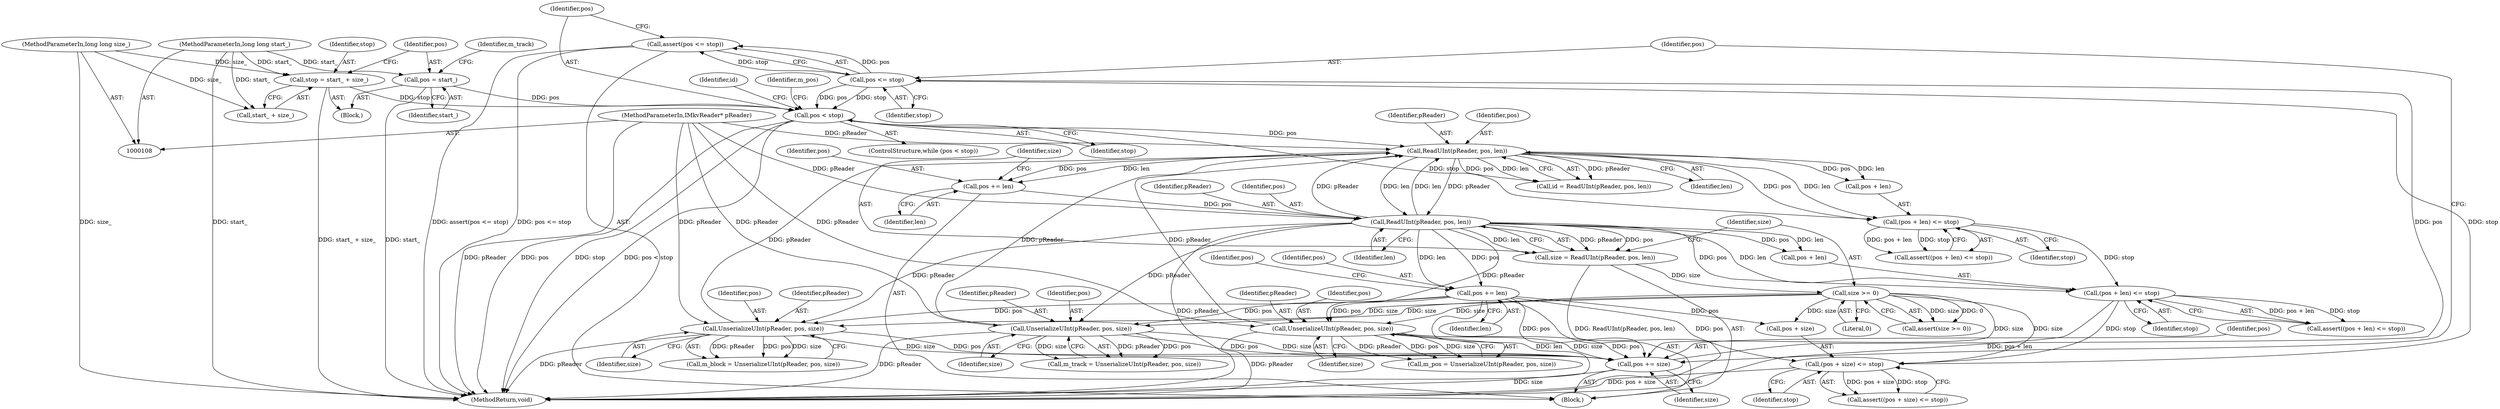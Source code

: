 digraph "1_Android_04839626ed859623901ebd3a5fd483982186b59d_176@API" {
"1000221" [label="(Call,assert(pos <= stop))"];
"1000222" [label="(Call,pos <= stop)"];
"1000218" [label="(Call,pos += size)"];
"1000214" [label="(Call,UnserializeUInt(pReader, pos, size))"];
"1000163" [label="(Call,ReadUInt(pReader, pos, len))"];
"1000143" [label="(Call,ReadUInt(pReader, pos, len))"];
"1000192" [label="(Call,UnserializeUInt(pReader, pos, size))"];
"1000109" [label="(MethodParameterIn,IMkvReader* pReader)"];
"1000177" [label="(Call,pos += len)"];
"1000168" [label="(Call,size >= 0)"];
"1000161" [label="(Call,size = ReadUInt(pReader, pos, len))"];
"1000203" [label="(Call,UnserializeUInt(pReader, pos, size))"];
"1000135" [label="(Call,pos < stop)"];
"1000120" [label="(Call,pos = start_)"];
"1000110" [label="(MethodParameterIn,long long start_)"];
"1000114" [label="(Call,stop = start_ + size_)"];
"1000111" [label="(MethodParameterIn,long long size_)"];
"1000157" [label="(Call,pos += len)"];
"1000181" [label="(Call,(pos + size) <= stop)"];
"1000172" [label="(Call,(pos + len) <= stop)"];
"1000152" [label="(Call,(pos + len) <= stop)"];
"1000204" [label="(Identifier,pReader)"];
"1000227" [label="(Identifier,m_pos)"];
"1000161" [label="(Call,size = ReadUInt(pReader, pos, len))"];
"1000164" [label="(Identifier,pReader)"];
"1000138" [label="(Block,)"];
"1000170" [label="(Literal,0)"];
"1000165" [label="(Identifier,pos)"];
"1000159" [label="(Identifier,len)"];
"1000217" [label="(Identifier,size)"];
"1000183" [label="(Identifier,pos)"];
"1000153" [label="(Call,pos + len)"];
"1000203" [label="(Call,UnserializeUInt(pReader, pos, size))"];
"1000141" [label="(Call,id = ReadUInt(pReader, pos, len))"];
"1000195" [label="(Identifier,size)"];
"1000137" [label="(Identifier,stop)"];
"1000163" [label="(Call,ReadUInt(pReader, pos, len))"];
"1000201" [label="(Call,m_pos = UnserializeUInt(pReader, pos, size))"];
"1000193" [label="(Identifier,pReader)"];
"1000180" [label="(Call,assert((pos + size) <= stop))"];
"1000182" [label="(Call,pos + size)"];
"1000216" [label="(Identifier,pos)"];
"1000219" [label="(Identifier,pos)"];
"1000194" [label="(Identifier,pos)"];
"1000223" [label="(Identifier,pos)"];
"1000218" [label="(Call,pos += size)"];
"1000173" [label="(Call,pos + len)"];
"1000156" [label="(Identifier,stop)"];
"1000177" [label="(Call,pos += len)"];
"1000157" [label="(Call,pos += len)"];
"1000122" [label="(Identifier,start_)"];
"1000146" [label="(Identifier,len)"];
"1000176" [label="(Identifier,stop)"];
"1000136" [label="(Identifier,pos)"];
"1000144" [label="(Identifier,pReader)"];
"1000179" [label="(Identifier,len)"];
"1000114" [label="(Call,stop = start_ + size_)"];
"1000224" [label="(Identifier,stop)"];
"1000220" [label="(Identifier,size)"];
"1000145" [label="(Identifier,pos)"];
"1000112" [label="(Block,)"];
"1000158" [label="(Identifier,pos)"];
"1000152" [label="(Call,(pos + len) <= stop)"];
"1000214" [label="(Call,UnserializeUInt(pReader, pos, size))"];
"1000181" [label="(Call,(pos + size) <= stop)"];
"1000190" [label="(Call,m_track = UnserializeUInt(pReader, pos, size))"];
"1000205" [label="(Identifier,pos)"];
"1000221" [label="(Call,assert(pos <= stop))"];
"1000151" [label="(Call,assert((pos + len) <= stop))"];
"1000167" [label="(Call,assert(size >= 0))"];
"1000109" [label="(MethodParameterIn,IMkvReader* pReader)"];
"1000110" [label="(MethodParameterIn,long long start_)"];
"1000124" [label="(Identifier,m_track)"];
"1000192" [label="(Call,UnserializeUInt(pReader, pos, size))"];
"1000162" [label="(Identifier,size)"];
"1000178" [label="(Identifier,pos)"];
"1000142" [label="(Identifier,id)"];
"1000185" [label="(Identifier,stop)"];
"1000120" [label="(Call,pos = start_)"];
"1000169" [label="(Identifier,size)"];
"1000233" [label="(MethodReturn,void)"];
"1000134" [label="(ControlStructure,while (pos < stop))"];
"1000206" [label="(Identifier,size)"];
"1000121" [label="(Identifier,pos)"];
"1000115" [label="(Identifier,stop)"];
"1000143" [label="(Call,ReadUInt(pReader, pos, len))"];
"1000116" [label="(Call,start_ + size_)"];
"1000171" [label="(Call,assert((pos + len) <= stop))"];
"1000215" [label="(Identifier,pReader)"];
"1000168" [label="(Call,size >= 0)"];
"1000111" [label="(MethodParameterIn,long long size_)"];
"1000166" [label="(Identifier,len)"];
"1000172" [label="(Call,(pos + len) <= stop)"];
"1000222" [label="(Call,pos <= stop)"];
"1000135" [label="(Call,pos < stop)"];
"1000212" [label="(Call,m_block = UnserializeUInt(pReader, pos, size))"];
"1000221" -> "1000138"  [label="AST: "];
"1000221" -> "1000222"  [label="CFG: "];
"1000222" -> "1000221"  [label="AST: "];
"1000136" -> "1000221"  [label="CFG: "];
"1000221" -> "1000233"  [label="DDG: assert(pos <= stop)"];
"1000221" -> "1000233"  [label="DDG: pos <= stop"];
"1000222" -> "1000221"  [label="DDG: pos"];
"1000222" -> "1000221"  [label="DDG: stop"];
"1000222" -> "1000224"  [label="CFG: "];
"1000223" -> "1000222"  [label="AST: "];
"1000224" -> "1000222"  [label="AST: "];
"1000222" -> "1000135"  [label="DDG: pos"];
"1000222" -> "1000135"  [label="DDG: stop"];
"1000218" -> "1000222"  [label="DDG: pos"];
"1000181" -> "1000222"  [label="DDG: stop"];
"1000218" -> "1000138"  [label="AST: "];
"1000218" -> "1000220"  [label="CFG: "];
"1000219" -> "1000218"  [label="AST: "];
"1000220" -> "1000218"  [label="AST: "];
"1000223" -> "1000218"  [label="CFG: "];
"1000218" -> "1000233"  [label="DDG: size"];
"1000214" -> "1000218"  [label="DDG: size"];
"1000214" -> "1000218"  [label="DDG: pos"];
"1000203" -> "1000218"  [label="DDG: size"];
"1000203" -> "1000218"  [label="DDG: pos"];
"1000192" -> "1000218"  [label="DDG: size"];
"1000192" -> "1000218"  [label="DDG: pos"];
"1000168" -> "1000218"  [label="DDG: size"];
"1000177" -> "1000218"  [label="DDG: pos"];
"1000214" -> "1000212"  [label="AST: "];
"1000214" -> "1000217"  [label="CFG: "];
"1000215" -> "1000214"  [label="AST: "];
"1000216" -> "1000214"  [label="AST: "];
"1000217" -> "1000214"  [label="AST: "];
"1000212" -> "1000214"  [label="CFG: "];
"1000214" -> "1000233"  [label="DDG: pReader"];
"1000214" -> "1000143"  [label="DDG: pReader"];
"1000214" -> "1000212"  [label="DDG: pReader"];
"1000214" -> "1000212"  [label="DDG: pos"];
"1000214" -> "1000212"  [label="DDG: size"];
"1000163" -> "1000214"  [label="DDG: pReader"];
"1000109" -> "1000214"  [label="DDG: pReader"];
"1000177" -> "1000214"  [label="DDG: pos"];
"1000168" -> "1000214"  [label="DDG: size"];
"1000163" -> "1000161"  [label="AST: "];
"1000163" -> "1000166"  [label="CFG: "];
"1000164" -> "1000163"  [label="AST: "];
"1000165" -> "1000163"  [label="AST: "];
"1000166" -> "1000163"  [label="AST: "];
"1000161" -> "1000163"  [label="CFG: "];
"1000163" -> "1000233"  [label="DDG: pReader"];
"1000163" -> "1000143"  [label="DDG: pReader"];
"1000163" -> "1000143"  [label="DDG: len"];
"1000163" -> "1000161"  [label="DDG: pReader"];
"1000163" -> "1000161"  [label="DDG: pos"];
"1000163" -> "1000161"  [label="DDG: len"];
"1000143" -> "1000163"  [label="DDG: pReader"];
"1000143" -> "1000163"  [label="DDG: len"];
"1000109" -> "1000163"  [label="DDG: pReader"];
"1000157" -> "1000163"  [label="DDG: pos"];
"1000163" -> "1000172"  [label="DDG: pos"];
"1000163" -> "1000172"  [label="DDG: len"];
"1000163" -> "1000173"  [label="DDG: pos"];
"1000163" -> "1000173"  [label="DDG: len"];
"1000163" -> "1000177"  [label="DDG: len"];
"1000163" -> "1000177"  [label="DDG: pos"];
"1000163" -> "1000192"  [label="DDG: pReader"];
"1000163" -> "1000203"  [label="DDG: pReader"];
"1000143" -> "1000141"  [label="AST: "];
"1000143" -> "1000146"  [label="CFG: "];
"1000144" -> "1000143"  [label="AST: "];
"1000145" -> "1000143"  [label="AST: "];
"1000146" -> "1000143"  [label="AST: "];
"1000141" -> "1000143"  [label="CFG: "];
"1000143" -> "1000141"  [label="DDG: pReader"];
"1000143" -> "1000141"  [label="DDG: pos"];
"1000143" -> "1000141"  [label="DDG: len"];
"1000192" -> "1000143"  [label="DDG: pReader"];
"1000203" -> "1000143"  [label="DDG: pReader"];
"1000109" -> "1000143"  [label="DDG: pReader"];
"1000135" -> "1000143"  [label="DDG: pos"];
"1000143" -> "1000152"  [label="DDG: pos"];
"1000143" -> "1000152"  [label="DDG: len"];
"1000143" -> "1000153"  [label="DDG: pos"];
"1000143" -> "1000153"  [label="DDG: len"];
"1000143" -> "1000157"  [label="DDG: len"];
"1000143" -> "1000157"  [label="DDG: pos"];
"1000192" -> "1000190"  [label="AST: "];
"1000192" -> "1000195"  [label="CFG: "];
"1000193" -> "1000192"  [label="AST: "];
"1000194" -> "1000192"  [label="AST: "];
"1000195" -> "1000192"  [label="AST: "];
"1000190" -> "1000192"  [label="CFG: "];
"1000192" -> "1000233"  [label="DDG: pReader"];
"1000192" -> "1000190"  [label="DDG: pReader"];
"1000192" -> "1000190"  [label="DDG: pos"];
"1000192" -> "1000190"  [label="DDG: size"];
"1000109" -> "1000192"  [label="DDG: pReader"];
"1000177" -> "1000192"  [label="DDG: pos"];
"1000168" -> "1000192"  [label="DDG: size"];
"1000109" -> "1000108"  [label="AST: "];
"1000109" -> "1000233"  [label="DDG: pReader"];
"1000109" -> "1000203"  [label="DDG: pReader"];
"1000177" -> "1000138"  [label="AST: "];
"1000177" -> "1000179"  [label="CFG: "];
"1000178" -> "1000177"  [label="AST: "];
"1000179" -> "1000177"  [label="AST: "];
"1000183" -> "1000177"  [label="CFG: "];
"1000177" -> "1000233"  [label="DDG: len"];
"1000177" -> "1000181"  [label="DDG: pos"];
"1000177" -> "1000182"  [label="DDG: pos"];
"1000177" -> "1000203"  [label="DDG: pos"];
"1000168" -> "1000167"  [label="AST: "];
"1000168" -> "1000170"  [label="CFG: "];
"1000169" -> "1000168"  [label="AST: "];
"1000170" -> "1000168"  [label="AST: "];
"1000167" -> "1000168"  [label="CFG: "];
"1000168" -> "1000167"  [label="DDG: size"];
"1000168" -> "1000167"  [label="DDG: 0"];
"1000161" -> "1000168"  [label="DDG: size"];
"1000168" -> "1000181"  [label="DDG: size"];
"1000168" -> "1000182"  [label="DDG: size"];
"1000168" -> "1000203"  [label="DDG: size"];
"1000161" -> "1000138"  [label="AST: "];
"1000162" -> "1000161"  [label="AST: "];
"1000169" -> "1000161"  [label="CFG: "];
"1000161" -> "1000233"  [label="DDG: ReadUInt(pReader, pos, len)"];
"1000203" -> "1000201"  [label="AST: "];
"1000203" -> "1000206"  [label="CFG: "];
"1000204" -> "1000203"  [label="AST: "];
"1000205" -> "1000203"  [label="AST: "];
"1000206" -> "1000203"  [label="AST: "];
"1000201" -> "1000203"  [label="CFG: "];
"1000203" -> "1000233"  [label="DDG: pReader"];
"1000203" -> "1000201"  [label="DDG: pReader"];
"1000203" -> "1000201"  [label="DDG: pos"];
"1000203" -> "1000201"  [label="DDG: size"];
"1000135" -> "1000134"  [label="AST: "];
"1000135" -> "1000137"  [label="CFG: "];
"1000136" -> "1000135"  [label="AST: "];
"1000137" -> "1000135"  [label="AST: "];
"1000142" -> "1000135"  [label="CFG: "];
"1000227" -> "1000135"  [label="CFG: "];
"1000135" -> "1000233"  [label="DDG: pos < stop"];
"1000135" -> "1000233"  [label="DDG: pos"];
"1000135" -> "1000233"  [label="DDG: stop"];
"1000120" -> "1000135"  [label="DDG: pos"];
"1000114" -> "1000135"  [label="DDG: stop"];
"1000135" -> "1000152"  [label="DDG: stop"];
"1000120" -> "1000112"  [label="AST: "];
"1000120" -> "1000122"  [label="CFG: "];
"1000121" -> "1000120"  [label="AST: "];
"1000122" -> "1000120"  [label="AST: "];
"1000124" -> "1000120"  [label="CFG: "];
"1000120" -> "1000233"  [label="DDG: start_"];
"1000110" -> "1000120"  [label="DDG: start_"];
"1000110" -> "1000108"  [label="AST: "];
"1000110" -> "1000233"  [label="DDG: start_"];
"1000110" -> "1000114"  [label="DDG: start_"];
"1000110" -> "1000116"  [label="DDG: start_"];
"1000114" -> "1000112"  [label="AST: "];
"1000114" -> "1000116"  [label="CFG: "];
"1000115" -> "1000114"  [label="AST: "];
"1000116" -> "1000114"  [label="AST: "];
"1000121" -> "1000114"  [label="CFG: "];
"1000114" -> "1000233"  [label="DDG: start_ + size_"];
"1000111" -> "1000114"  [label="DDG: size_"];
"1000111" -> "1000108"  [label="AST: "];
"1000111" -> "1000233"  [label="DDG: size_"];
"1000111" -> "1000116"  [label="DDG: size_"];
"1000157" -> "1000138"  [label="AST: "];
"1000157" -> "1000159"  [label="CFG: "];
"1000158" -> "1000157"  [label="AST: "];
"1000159" -> "1000157"  [label="AST: "];
"1000162" -> "1000157"  [label="CFG: "];
"1000181" -> "1000180"  [label="AST: "];
"1000181" -> "1000185"  [label="CFG: "];
"1000182" -> "1000181"  [label="AST: "];
"1000185" -> "1000181"  [label="AST: "];
"1000180" -> "1000181"  [label="CFG: "];
"1000181" -> "1000233"  [label="DDG: pos + size"];
"1000181" -> "1000180"  [label="DDG: pos + size"];
"1000181" -> "1000180"  [label="DDG: stop"];
"1000172" -> "1000181"  [label="DDG: stop"];
"1000172" -> "1000171"  [label="AST: "];
"1000172" -> "1000176"  [label="CFG: "];
"1000173" -> "1000172"  [label="AST: "];
"1000176" -> "1000172"  [label="AST: "];
"1000171" -> "1000172"  [label="CFG: "];
"1000172" -> "1000233"  [label="DDG: pos + len"];
"1000172" -> "1000171"  [label="DDG: pos + len"];
"1000172" -> "1000171"  [label="DDG: stop"];
"1000152" -> "1000172"  [label="DDG: stop"];
"1000152" -> "1000151"  [label="AST: "];
"1000152" -> "1000156"  [label="CFG: "];
"1000153" -> "1000152"  [label="AST: "];
"1000156" -> "1000152"  [label="AST: "];
"1000151" -> "1000152"  [label="CFG: "];
"1000152" -> "1000151"  [label="DDG: pos + len"];
"1000152" -> "1000151"  [label="DDG: stop"];
}
